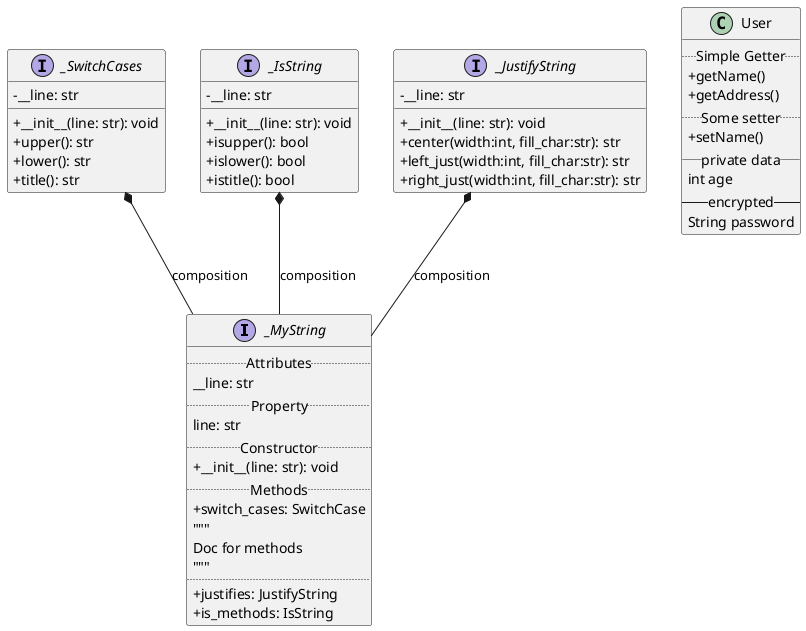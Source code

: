 @startuml
skinparam classAttributeIconSize 0

interface _MyString {
    .. Attributes ..
    __line: str
    .. Property ..
    line: str
    .. Constructor ..
    +__init__(line: str): void
    .. Methods ..
    +switch_cases: SwitchCase
    """
    Doc for methods
    """
    ....
    +justifies: JustifyString
    +is_methods: IsString
}

class User {
  .. Simple Getter ..
  + getName()
  + getAddress()
  .. Some setter ..
  + setName()
  __ private data __
  int age
  -- encrypted --
  String password
}

interface _SwitchCases {
    +__init__(line: str): void
    -__line: str
    +upper(): str
    +lower(): str
    +title(): str
}

'class SwitchCases {
'    -__line: str
'    +__init__(line: str): void
'    +upper(): str
'    +lower(): str
'    +title(): str
'}

interface _IsString {
    -__line: str
    +__init__(line: str): void
    +isupper(): bool
    +islower(): bool
    +istitle(): bool
}

'class IsString {
'    -__line: str
'    +__init__(line: str): void
'    +isupper(): bool
'    +islower(): bool
'    +istitle(): bool
'}

interface _JustifyString {
    -__line: str
    +__init__(line: str): void
    +center(width:int, fill_char:str): str
    +left_just(width:int, fill_char:str): str
    +right_just(width:int, fill_char:str): str
}

'class JustifyString {
'    -__line: str
'    +__init__(line: str): void
'    +center(width:int, fill_char:str): str
'    +left_just(width:int, fill_char:str): str
'    +right_just(width:int, fill_char:str): str
'}
'
'class MyString {
'    -__line: str
'    +__init__(line: str): void
'    +switch_cases: SwitchCases
'    +justifies(): list
'    +is_methods(): str
'    +__str__(): str
'}

_SwitchCases *-- _MyString: composition
_IsString *-- _MyString: composition
_JustifyString *-- _MyString: composition

'_MyString <|-- MyString
'_SwitchCases <|-- SwitchCases
'_JustifyString <|-- JustifyString
'_IsString <|-- IsString

'SwitchCases *-- MyString
'IsString *-- MyString
'JustifyString *-- MyString

@enduml
